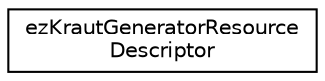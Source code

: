 digraph "Graphical Class Hierarchy"
{
 // LATEX_PDF_SIZE
  edge [fontname="Helvetica",fontsize="10",labelfontname="Helvetica",labelfontsize="10"];
  node [fontname="Helvetica",fontsize="10",shape=record];
  rankdir="LR";
  Node0 [label="ezKrautGeneratorResource\lDescriptor",height=0.2,width=0.4,color="black", fillcolor="white", style="filled",URL="$df/df8/structez_kraut_generator_resource_descriptor.htm",tooltip=" "];
}

